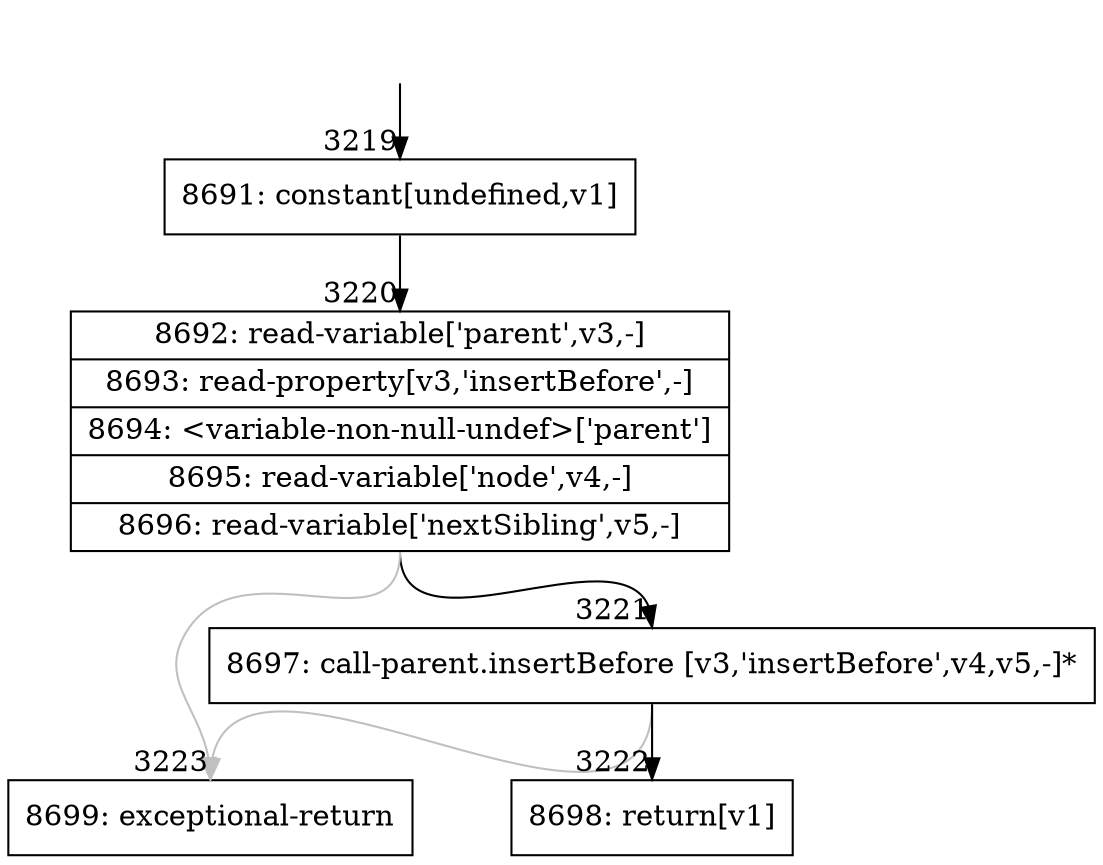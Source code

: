 digraph {
rankdir="TD"
BB_entry281[shape=none,label=""];
BB_entry281 -> BB3219 [tailport=s, headport=n, headlabel="    3219"]
BB3219 [shape=record label="{8691: constant[undefined,v1]}" ] 
BB3219 -> BB3220 [tailport=s, headport=n, headlabel="      3220"]
BB3220 [shape=record label="{8692: read-variable['parent',v3,-]|8693: read-property[v3,'insertBefore',-]|8694: \<variable-non-null-undef\>['parent']|8695: read-variable['node',v4,-]|8696: read-variable['nextSibling',v5,-]}" ] 
BB3220 -> BB3221 [tailport=s, headport=n, headlabel="      3221"]
BB3220 -> BB3223 [tailport=s, headport=n, color=gray, headlabel="      3223"]
BB3221 [shape=record label="{8697: call-parent.insertBefore [v3,'insertBefore',v4,v5,-]*}" ] 
BB3221 -> BB3222 [tailport=s, headport=n, headlabel="      3222"]
BB3221 -> BB3223 [tailport=s, headport=n, color=gray]
BB3222 [shape=record label="{8698: return[v1]}" ] 
BB3223 [shape=record label="{8699: exceptional-return}" ] 
//#$~ 2362
}
